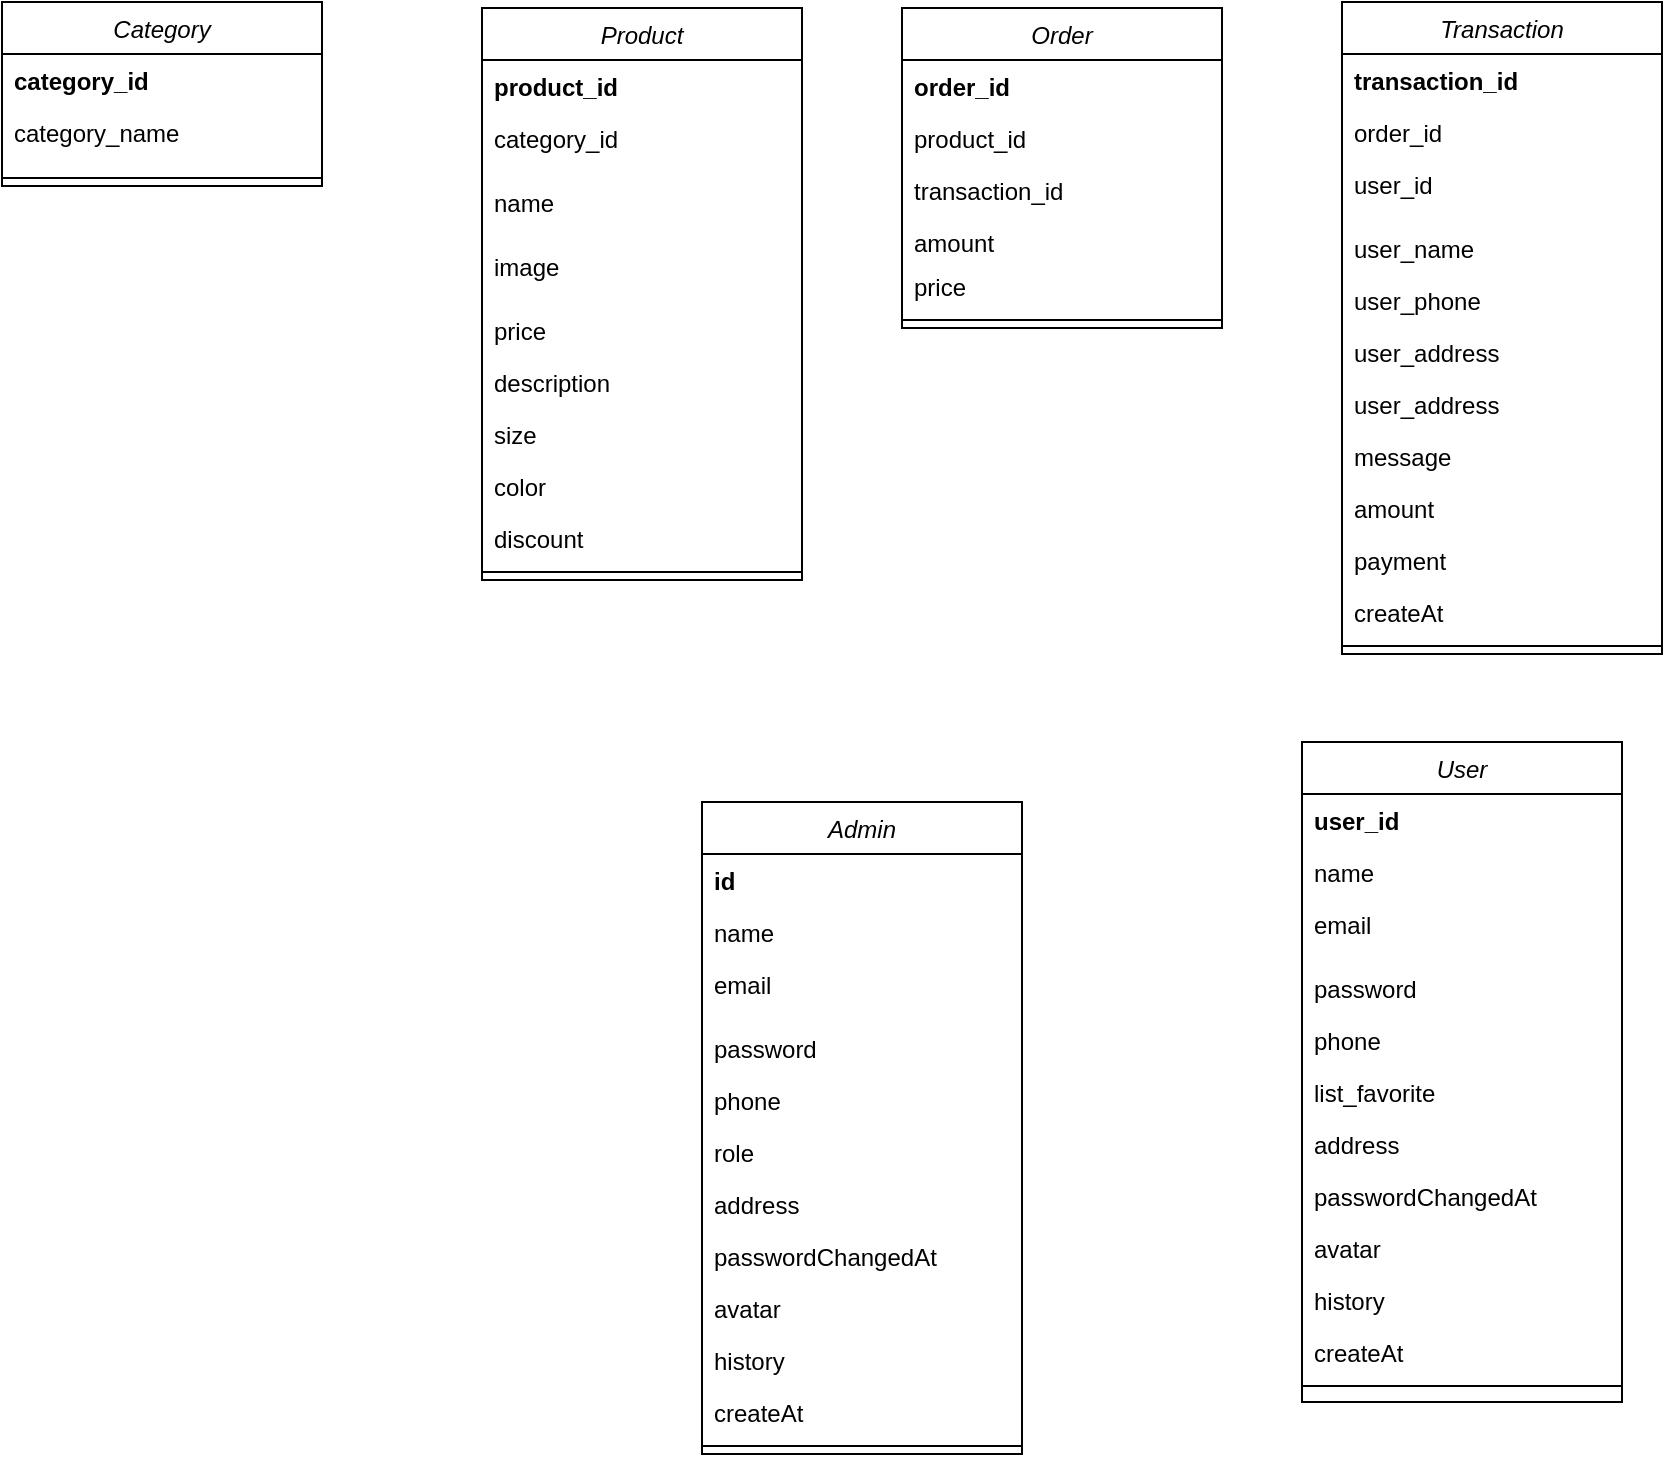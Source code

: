 <mxfile version="22.0.8" type="device">
  <diagram id="C5RBs43oDa-KdzZeNtuy" name="Page-1">
    <mxGraphModel dx="2264" dy="810" grid="1" gridSize="10" guides="1" tooltips="1" connect="1" arrows="1" fold="1" page="1" pageScale="1" pageWidth="827" pageHeight="1169" math="0" shadow="0">
      <root>
        <mxCell id="WIyWlLk6GJQsqaUBKTNV-0" />
        <mxCell id="WIyWlLk6GJQsqaUBKTNV-1" parent="WIyWlLk6GJQsqaUBKTNV-0" />
        <mxCell id="zkfFHV4jXpPFQw0GAbJ--0" value="User" style="swimlane;fontStyle=2;align=center;verticalAlign=top;childLayout=stackLayout;horizontal=1;startSize=26;horizontalStack=0;resizeParent=1;resizeLast=0;collapsible=1;marginBottom=0;rounded=0;shadow=0;strokeWidth=1;" parent="WIyWlLk6GJQsqaUBKTNV-1" vertex="1">
          <mxGeometry x="440" y="490" width="160" height="330" as="geometry">
            <mxRectangle x="230" y="140" width="160" height="26" as="alternateBounds" />
          </mxGeometry>
        </mxCell>
        <mxCell id="zkfFHV4jXpPFQw0GAbJ--1" value="user_id" style="text;align=left;verticalAlign=top;spacingLeft=4;spacingRight=4;overflow=hidden;rotatable=0;points=[[0,0.5],[1,0.5]];portConstraint=eastwest;fontStyle=1" parent="zkfFHV4jXpPFQw0GAbJ--0" vertex="1">
          <mxGeometry y="26" width="160" height="26" as="geometry" />
        </mxCell>
        <mxCell id="zkfFHV4jXpPFQw0GAbJ--2" value="name" style="text;align=left;verticalAlign=top;spacingLeft=4;spacingRight=4;overflow=hidden;rotatable=0;points=[[0,0.5],[1,0.5]];portConstraint=eastwest;rounded=0;shadow=0;html=0;" parent="zkfFHV4jXpPFQw0GAbJ--0" vertex="1">
          <mxGeometry y="52" width="160" height="26" as="geometry" />
        </mxCell>
        <mxCell id="zkfFHV4jXpPFQw0GAbJ--3" value="email" style="text;align=left;verticalAlign=top;spacingLeft=4;spacingRight=4;overflow=hidden;rotatable=0;points=[[0,0.5],[1,0.5]];portConstraint=eastwest;rounded=0;shadow=0;html=0;" parent="zkfFHV4jXpPFQw0GAbJ--0" vertex="1">
          <mxGeometry y="78" width="160" height="32" as="geometry" />
        </mxCell>
        <mxCell id="55eRgbHsshCH0K4_jWMa-0" value="password" style="text;align=left;verticalAlign=top;spacingLeft=4;spacingRight=4;overflow=hidden;rotatable=0;points=[[0,0.5],[1,0.5]];portConstraint=eastwest;rounded=0;shadow=0;html=0;" parent="zkfFHV4jXpPFQw0GAbJ--0" vertex="1">
          <mxGeometry y="110" width="160" height="26" as="geometry" />
        </mxCell>
        <mxCell id="55eRgbHsshCH0K4_jWMa-1" value="phone" style="text;align=left;verticalAlign=top;spacingLeft=4;spacingRight=4;overflow=hidden;rotatable=0;points=[[0,0.5],[1,0.5]];portConstraint=eastwest;rounded=0;shadow=0;html=0;" parent="zkfFHV4jXpPFQw0GAbJ--0" vertex="1">
          <mxGeometry y="136" width="160" height="26" as="geometry" />
        </mxCell>
        <mxCell id="55eRgbHsshCH0K4_jWMa-3" value="list_favorite" style="text;align=left;verticalAlign=top;spacingLeft=4;spacingRight=4;overflow=hidden;rotatable=0;points=[[0,0.5],[1,0.5]];portConstraint=eastwest;rounded=0;shadow=0;html=0;" parent="zkfFHV4jXpPFQw0GAbJ--0" vertex="1">
          <mxGeometry y="162" width="160" height="26" as="geometry" />
        </mxCell>
        <mxCell id="55eRgbHsshCH0K4_jWMa-4" value="address" style="text;align=left;verticalAlign=top;spacingLeft=4;spacingRight=4;overflow=hidden;rotatable=0;points=[[0,0.5],[1,0.5]];portConstraint=eastwest;rounded=0;shadow=0;html=0;" parent="zkfFHV4jXpPFQw0GAbJ--0" vertex="1">
          <mxGeometry y="188" width="160" height="26" as="geometry" />
        </mxCell>
        <mxCell id="55eRgbHsshCH0K4_jWMa-5" value="passwordChangedAt" style="text;align=left;verticalAlign=top;spacingLeft=4;spacingRight=4;overflow=hidden;rotatable=0;points=[[0,0.5],[1,0.5]];portConstraint=eastwest;rounded=0;shadow=0;html=0;" parent="zkfFHV4jXpPFQw0GAbJ--0" vertex="1">
          <mxGeometry y="214" width="160" height="26" as="geometry" />
        </mxCell>
        <mxCell id="55eRgbHsshCH0K4_jWMa-6" value="avatar" style="text;align=left;verticalAlign=top;spacingLeft=4;spacingRight=4;overflow=hidden;rotatable=0;points=[[0,0.5],[1,0.5]];portConstraint=eastwest;rounded=0;shadow=0;html=0;" parent="zkfFHV4jXpPFQw0GAbJ--0" vertex="1">
          <mxGeometry y="240" width="160" height="26" as="geometry" />
        </mxCell>
        <mxCell id="aakiNXGqi2vWoUYFqfuK-27" value="history" style="text;align=left;verticalAlign=top;spacingLeft=4;spacingRight=4;overflow=hidden;rotatable=0;points=[[0,0.5],[1,0.5]];portConstraint=eastwest;rounded=0;shadow=0;html=0;" vertex="1" parent="zkfFHV4jXpPFQw0GAbJ--0">
          <mxGeometry y="266" width="160" height="26" as="geometry" />
        </mxCell>
        <mxCell id="aakiNXGqi2vWoUYFqfuK-63" value="createAt" style="text;align=left;verticalAlign=top;spacingLeft=4;spacingRight=4;overflow=hidden;rotatable=0;points=[[0,0.5],[1,0.5]];portConstraint=eastwest;rounded=0;shadow=0;html=0;" vertex="1" parent="zkfFHV4jXpPFQw0GAbJ--0">
          <mxGeometry y="292" width="160" height="26" as="geometry" />
        </mxCell>
        <mxCell id="zkfFHV4jXpPFQw0GAbJ--4" value="" style="line;html=1;strokeWidth=1;align=left;verticalAlign=middle;spacingTop=-1;spacingLeft=3;spacingRight=3;rotatable=0;labelPosition=right;points=[];portConstraint=eastwest;" parent="zkfFHV4jXpPFQw0GAbJ--0" vertex="1">
          <mxGeometry y="318" width="160" height="8" as="geometry" />
        </mxCell>
        <mxCell id="55eRgbHsshCH0K4_jWMa-7" value="Product" style="swimlane;fontStyle=2;align=center;verticalAlign=top;childLayout=stackLayout;horizontal=1;startSize=26;horizontalStack=0;resizeParent=1;resizeLast=0;collapsible=1;marginBottom=0;rounded=0;shadow=0;strokeWidth=1;" parent="WIyWlLk6GJQsqaUBKTNV-1" vertex="1">
          <mxGeometry x="30" y="123" width="160" height="286" as="geometry">
            <mxRectangle x="230" y="140" width="160" height="26" as="alternateBounds" />
          </mxGeometry>
        </mxCell>
        <mxCell id="55eRgbHsshCH0K4_jWMa-8" value="product_id" style="text;align=left;verticalAlign=top;spacingLeft=4;spacingRight=4;overflow=hidden;rotatable=0;points=[[0,0.5],[1,0.5]];portConstraint=eastwest;fontStyle=1" parent="55eRgbHsshCH0K4_jWMa-7" vertex="1">
          <mxGeometry y="26" width="160" height="26" as="geometry" />
        </mxCell>
        <mxCell id="aakiNXGqi2vWoUYFqfuK-30" value="category_id" style="text;align=left;verticalAlign=top;spacingLeft=4;spacingRight=4;overflow=hidden;rotatable=0;points=[[0,0.5],[1,0.5]];portConstraint=eastwest;rounded=0;shadow=0;html=0;" vertex="1" parent="55eRgbHsshCH0K4_jWMa-7">
          <mxGeometry y="52" width="160" height="32" as="geometry" />
        </mxCell>
        <mxCell id="aakiNXGqi2vWoUYFqfuK-29" value="name" style="text;align=left;verticalAlign=top;spacingLeft=4;spacingRight=4;overflow=hidden;rotatable=0;points=[[0,0.5],[1,0.5]];portConstraint=eastwest;rounded=0;shadow=0;html=0;" vertex="1" parent="55eRgbHsshCH0K4_jWMa-7">
          <mxGeometry y="84" width="160" height="32" as="geometry" />
        </mxCell>
        <mxCell id="55eRgbHsshCH0K4_jWMa-10" value="image" style="text;align=left;verticalAlign=top;spacingLeft=4;spacingRight=4;overflow=hidden;rotatable=0;points=[[0,0.5],[1,0.5]];portConstraint=eastwest;rounded=0;shadow=0;html=0;" parent="55eRgbHsshCH0K4_jWMa-7" vertex="1">
          <mxGeometry y="116" width="160" height="32" as="geometry" />
        </mxCell>
        <mxCell id="55eRgbHsshCH0K4_jWMa-11" value="price" style="text;align=left;verticalAlign=top;spacingLeft=4;spacingRight=4;overflow=hidden;rotatable=0;points=[[0,0.5],[1,0.5]];portConstraint=eastwest;rounded=0;shadow=0;html=0;" parent="55eRgbHsshCH0K4_jWMa-7" vertex="1">
          <mxGeometry y="148" width="160" height="26" as="geometry" />
        </mxCell>
        <mxCell id="55eRgbHsshCH0K4_jWMa-12" value="description" style="text;align=left;verticalAlign=top;spacingLeft=4;spacingRight=4;overflow=hidden;rotatable=0;points=[[0,0.5],[1,0.5]];portConstraint=eastwest;rounded=0;shadow=0;html=0;" parent="55eRgbHsshCH0K4_jWMa-7" vertex="1">
          <mxGeometry y="174" width="160" height="26" as="geometry" />
        </mxCell>
        <mxCell id="55eRgbHsshCH0K4_jWMa-13" value="size" style="text;align=left;verticalAlign=top;spacingLeft=4;spacingRight=4;overflow=hidden;rotatable=0;points=[[0,0.5],[1,0.5]];portConstraint=eastwest;rounded=0;shadow=0;html=0;" parent="55eRgbHsshCH0K4_jWMa-7" vertex="1">
          <mxGeometry y="200" width="160" height="26" as="geometry" />
        </mxCell>
        <mxCell id="55eRgbHsshCH0K4_jWMa-14" value="color" style="text;align=left;verticalAlign=top;spacingLeft=4;spacingRight=4;overflow=hidden;rotatable=0;points=[[0,0.5],[1,0.5]];portConstraint=eastwest;rounded=0;shadow=0;html=0;" parent="55eRgbHsshCH0K4_jWMa-7" vertex="1">
          <mxGeometry y="226" width="160" height="26" as="geometry" />
        </mxCell>
        <mxCell id="aakiNXGqi2vWoUYFqfuK-42" value="discount" style="text;align=left;verticalAlign=top;spacingLeft=4;spacingRight=4;overflow=hidden;rotatable=0;points=[[0,0.5],[1,0.5]];portConstraint=eastwest;rounded=0;shadow=0;html=0;" vertex="1" parent="55eRgbHsshCH0K4_jWMa-7">
          <mxGeometry y="252" width="160" height="26" as="geometry" />
        </mxCell>
        <mxCell id="55eRgbHsshCH0K4_jWMa-18" value="" style="line;html=1;strokeWidth=1;align=left;verticalAlign=middle;spacingTop=-1;spacingLeft=3;spacingRight=3;rotatable=0;labelPosition=right;points=[];portConstraint=eastwest;" parent="55eRgbHsshCH0K4_jWMa-7" vertex="1">
          <mxGeometry y="278" width="160" height="8" as="geometry" />
        </mxCell>
        <mxCell id="aakiNXGqi2vWoUYFqfuK-9" value="Order" style="swimlane;fontStyle=2;align=center;verticalAlign=top;childLayout=stackLayout;horizontal=1;startSize=26;horizontalStack=0;resizeParent=1;resizeLast=0;collapsible=1;marginBottom=0;rounded=0;shadow=0;strokeWidth=1;" vertex="1" parent="WIyWlLk6GJQsqaUBKTNV-1">
          <mxGeometry x="240" y="123" width="160" height="160" as="geometry">
            <mxRectangle x="230" y="140" width="160" height="26" as="alternateBounds" />
          </mxGeometry>
        </mxCell>
        <mxCell id="aakiNXGqi2vWoUYFqfuK-10" value="order_id" style="text;align=left;verticalAlign=top;spacingLeft=4;spacingRight=4;overflow=hidden;rotatable=0;points=[[0,0.5],[1,0.5]];portConstraint=eastwest;fontStyle=1" vertex="1" parent="aakiNXGqi2vWoUYFqfuK-9">
          <mxGeometry y="26" width="160" height="26" as="geometry" />
        </mxCell>
        <mxCell id="aakiNXGqi2vWoUYFqfuK-11" value="product_id" style="text;align=left;verticalAlign=top;spacingLeft=4;spacingRight=4;overflow=hidden;rotatable=0;points=[[0,0.5],[1,0.5]];portConstraint=eastwest;rounded=0;shadow=0;html=0;" vertex="1" parent="aakiNXGqi2vWoUYFqfuK-9">
          <mxGeometry y="52" width="160" height="26" as="geometry" />
        </mxCell>
        <mxCell id="aakiNXGqi2vWoUYFqfuK-48" value="transaction_id" style="text;align=left;verticalAlign=top;spacingLeft=4;spacingRight=4;overflow=hidden;rotatable=0;points=[[0,0.5],[1,0.5]];portConstraint=eastwest;rounded=0;shadow=0;html=0;" vertex="1" parent="aakiNXGqi2vWoUYFqfuK-9">
          <mxGeometry y="78" width="160" height="26" as="geometry" />
        </mxCell>
        <mxCell id="aakiNXGqi2vWoUYFqfuK-12" value="amount" style="text;align=left;verticalAlign=top;spacingLeft=4;spacingRight=4;overflow=hidden;rotatable=0;points=[[0,0.5],[1,0.5]];portConstraint=eastwest;rounded=0;shadow=0;html=0;" vertex="1" parent="aakiNXGqi2vWoUYFqfuK-9">
          <mxGeometry y="104" width="160" height="22" as="geometry" />
        </mxCell>
        <mxCell id="aakiNXGqi2vWoUYFqfuK-13" value="price" style="text;align=left;verticalAlign=top;spacingLeft=4;spacingRight=4;overflow=hidden;rotatable=0;points=[[0,0.5],[1,0.5]];portConstraint=eastwest;rounded=0;shadow=0;html=0;" vertex="1" parent="aakiNXGqi2vWoUYFqfuK-9">
          <mxGeometry y="126" width="160" height="26" as="geometry" />
        </mxCell>
        <mxCell id="aakiNXGqi2vWoUYFqfuK-17" value="" style="line;html=1;strokeWidth=1;align=left;verticalAlign=middle;spacingTop=-1;spacingLeft=3;spacingRight=3;rotatable=0;labelPosition=right;points=[];portConstraint=eastwest;" vertex="1" parent="aakiNXGqi2vWoUYFqfuK-9">
          <mxGeometry y="152" width="160" height="8" as="geometry" />
        </mxCell>
        <mxCell id="aakiNXGqi2vWoUYFqfuK-18" value="Transaction" style="swimlane;fontStyle=2;align=center;verticalAlign=top;childLayout=stackLayout;horizontal=1;startSize=26;horizontalStack=0;resizeParent=1;resizeLast=0;collapsible=1;marginBottom=0;rounded=0;shadow=0;strokeWidth=1;" vertex="1" parent="WIyWlLk6GJQsqaUBKTNV-1">
          <mxGeometry x="460" y="120" width="160" height="326" as="geometry">
            <mxRectangle x="230" y="140" width="160" height="26" as="alternateBounds" />
          </mxGeometry>
        </mxCell>
        <mxCell id="aakiNXGqi2vWoUYFqfuK-19" value="transaction_id" style="text;align=left;verticalAlign=top;spacingLeft=4;spacingRight=4;overflow=hidden;rotatable=0;points=[[0,0.5],[1,0.5]];portConstraint=eastwest;fontStyle=1" vertex="1" parent="aakiNXGqi2vWoUYFqfuK-18">
          <mxGeometry y="26" width="160" height="26" as="geometry" />
        </mxCell>
        <mxCell id="aakiNXGqi2vWoUYFqfuK-20" value="order_id" style="text;align=left;verticalAlign=top;spacingLeft=4;spacingRight=4;overflow=hidden;rotatable=0;points=[[0,0.5],[1,0.5]];portConstraint=eastwest;rounded=0;shadow=0;html=0;" vertex="1" parent="aakiNXGqi2vWoUYFqfuK-18">
          <mxGeometry y="52" width="160" height="26" as="geometry" />
        </mxCell>
        <mxCell id="aakiNXGqi2vWoUYFqfuK-21" value="user_id" style="text;align=left;verticalAlign=top;spacingLeft=4;spacingRight=4;overflow=hidden;rotatable=0;points=[[0,0.5],[1,0.5]];portConstraint=eastwest;rounded=0;shadow=0;html=0;" vertex="1" parent="aakiNXGqi2vWoUYFqfuK-18">
          <mxGeometry y="78" width="160" height="32" as="geometry" />
        </mxCell>
        <mxCell id="aakiNXGqi2vWoUYFqfuK-22" value="user_name" style="text;align=left;verticalAlign=top;spacingLeft=4;spacingRight=4;overflow=hidden;rotatable=0;points=[[0,0.5],[1,0.5]];portConstraint=eastwest;rounded=0;shadow=0;html=0;" vertex="1" parent="aakiNXGqi2vWoUYFqfuK-18">
          <mxGeometry y="110" width="160" height="26" as="geometry" />
        </mxCell>
        <mxCell id="aakiNXGqi2vWoUYFqfuK-23" value="user_phone" style="text;align=left;verticalAlign=top;spacingLeft=4;spacingRight=4;overflow=hidden;rotatable=0;points=[[0,0.5],[1,0.5]];portConstraint=eastwest;rounded=0;shadow=0;html=0;" vertex="1" parent="aakiNXGqi2vWoUYFqfuK-18">
          <mxGeometry y="136" width="160" height="26" as="geometry" />
        </mxCell>
        <mxCell id="aakiNXGqi2vWoUYFqfuK-24" value="user_address" style="text;align=left;verticalAlign=top;spacingLeft=4;spacingRight=4;overflow=hidden;rotatable=0;points=[[0,0.5],[1,0.5]];portConstraint=eastwest;rounded=0;shadow=0;html=0;" vertex="1" parent="aakiNXGqi2vWoUYFqfuK-18">
          <mxGeometry y="162" width="160" height="26" as="geometry" />
        </mxCell>
        <mxCell id="aakiNXGqi2vWoUYFqfuK-43" value="user_address" style="text;align=left;verticalAlign=top;spacingLeft=4;spacingRight=4;overflow=hidden;rotatable=0;points=[[0,0.5],[1,0.5]];portConstraint=eastwest;rounded=0;shadow=0;html=0;" vertex="1" parent="aakiNXGqi2vWoUYFqfuK-18">
          <mxGeometry y="188" width="160" height="26" as="geometry" />
        </mxCell>
        <mxCell id="aakiNXGqi2vWoUYFqfuK-44" value="message" style="text;align=left;verticalAlign=top;spacingLeft=4;spacingRight=4;overflow=hidden;rotatable=0;points=[[0,0.5],[1,0.5]];portConstraint=eastwest;rounded=0;shadow=0;html=0;" vertex="1" parent="aakiNXGqi2vWoUYFqfuK-18">
          <mxGeometry y="214" width="160" height="26" as="geometry" />
        </mxCell>
        <mxCell id="aakiNXGqi2vWoUYFqfuK-45" value="amount" style="text;align=left;verticalAlign=top;spacingLeft=4;spacingRight=4;overflow=hidden;rotatable=0;points=[[0,0.5],[1,0.5]];portConstraint=eastwest;rounded=0;shadow=0;html=0;" vertex="1" parent="aakiNXGqi2vWoUYFqfuK-18">
          <mxGeometry y="240" width="160" height="26" as="geometry" />
        </mxCell>
        <mxCell id="aakiNXGqi2vWoUYFqfuK-46" value="payment" style="text;align=left;verticalAlign=top;spacingLeft=4;spacingRight=4;overflow=hidden;rotatable=0;points=[[0,0.5],[1,0.5]];portConstraint=eastwest;rounded=0;shadow=0;html=0;" vertex="1" parent="aakiNXGqi2vWoUYFqfuK-18">
          <mxGeometry y="266" width="160" height="26" as="geometry" />
        </mxCell>
        <mxCell id="aakiNXGqi2vWoUYFqfuK-47" value="createAt" style="text;align=left;verticalAlign=top;spacingLeft=4;spacingRight=4;overflow=hidden;rotatable=0;points=[[0,0.5],[1,0.5]];portConstraint=eastwest;rounded=0;shadow=0;html=0;" vertex="1" parent="aakiNXGqi2vWoUYFqfuK-18">
          <mxGeometry y="292" width="160" height="26" as="geometry" />
        </mxCell>
        <mxCell id="aakiNXGqi2vWoUYFqfuK-26" value="" style="line;html=1;strokeWidth=1;align=left;verticalAlign=middle;spacingTop=-1;spacingLeft=3;spacingRight=3;rotatable=0;labelPosition=right;points=[];portConstraint=eastwest;" vertex="1" parent="aakiNXGqi2vWoUYFqfuK-18">
          <mxGeometry y="318" width="160" height="8" as="geometry" />
        </mxCell>
        <mxCell id="aakiNXGqi2vWoUYFqfuK-31" value="Category" style="swimlane;fontStyle=2;align=center;verticalAlign=top;childLayout=stackLayout;horizontal=1;startSize=26;horizontalStack=0;resizeParent=1;resizeLast=0;collapsible=1;marginBottom=0;rounded=0;shadow=0;strokeWidth=1;" vertex="1" parent="WIyWlLk6GJQsqaUBKTNV-1">
          <mxGeometry x="-210" y="120" width="160" height="92" as="geometry">
            <mxRectangle x="230" y="140" width="160" height="26" as="alternateBounds" />
          </mxGeometry>
        </mxCell>
        <mxCell id="aakiNXGqi2vWoUYFqfuK-32" value="category_id" style="text;align=left;verticalAlign=top;spacingLeft=4;spacingRight=4;overflow=hidden;rotatable=0;points=[[0,0.5],[1,0.5]];portConstraint=eastwest;fontStyle=1" vertex="1" parent="aakiNXGqi2vWoUYFqfuK-31">
          <mxGeometry y="26" width="160" height="26" as="geometry" />
        </mxCell>
        <mxCell id="aakiNXGqi2vWoUYFqfuK-34" value="category_name" style="text;align=left;verticalAlign=top;spacingLeft=4;spacingRight=4;overflow=hidden;rotatable=0;points=[[0,0.5],[1,0.5]];portConstraint=eastwest;rounded=0;shadow=0;html=0;" vertex="1" parent="aakiNXGqi2vWoUYFqfuK-31">
          <mxGeometry y="52" width="160" height="32" as="geometry" />
        </mxCell>
        <mxCell id="aakiNXGqi2vWoUYFqfuK-40" value="" style="line;html=1;strokeWidth=1;align=left;verticalAlign=middle;spacingTop=-1;spacingLeft=3;spacingRight=3;rotatable=0;labelPosition=right;points=[];portConstraint=eastwest;" vertex="1" parent="aakiNXGqi2vWoUYFqfuK-31">
          <mxGeometry y="84" width="160" height="8" as="geometry" />
        </mxCell>
        <mxCell id="aakiNXGqi2vWoUYFqfuK-49" value="Admin" style="swimlane;fontStyle=2;align=center;verticalAlign=top;childLayout=stackLayout;horizontal=1;startSize=26;horizontalStack=0;resizeParent=1;resizeLast=0;collapsible=1;marginBottom=0;rounded=0;shadow=0;strokeWidth=1;" vertex="1" parent="WIyWlLk6GJQsqaUBKTNV-1">
          <mxGeometry x="140" y="520" width="160" height="326" as="geometry">
            <mxRectangle x="230" y="140" width="160" height="26" as="alternateBounds" />
          </mxGeometry>
        </mxCell>
        <mxCell id="aakiNXGqi2vWoUYFqfuK-50" value="id" style="text;align=left;verticalAlign=top;spacingLeft=4;spacingRight=4;overflow=hidden;rotatable=0;points=[[0,0.5],[1,0.5]];portConstraint=eastwest;fontStyle=1" vertex="1" parent="aakiNXGqi2vWoUYFqfuK-49">
          <mxGeometry y="26" width="160" height="26" as="geometry" />
        </mxCell>
        <mxCell id="aakiNXGqi2vWoUYFqfuK-51" value="name" style="text;align=left;verticalAlign=top;spacingLeft=4;spacingRight=4;overflow=hidden;rotatable=0;points=[[0,0.5],[1,0.5]];portConstraint=eastwest;rounded=0;shadow=0;html=0;" vertex="1" parent="aakiNXGqi2vWoUYFqfuK-49">
          <mxGeometry y="52" width="160" height="26" as="geometry" />
        </mxCell>
        <mxCell id="aakiNXGqi2vWoUYFqfuK-52" value="email" style="text;align=left;verticalAlign=top;spacingLeft=4;spacingRight=4;overflow=hidden;rotatable=0;points=[[0,0.5],[1,0.5]];portConstraint=eastwest;rounded=0;shadow=0;html=0;" vertex="1" parent="aakiNXGqi2vWoUYFqfuK-49">
          <mxGeometry y="78" width="160" height="32" as="geometry" />
        </mxCell>
        <mxCell id="aakiNXGqi2vWoUYFqfuK-53" value="password" style="text;align=left;verticalAlign=top;spacingLeft=4;spacingRight=4;overflow=hidden;rotatable=0;points=[[0,0.5],[1,0.5]];portConstraint=eastwest;rounded=0;shadow=0;html=0;" vertex="1" parent="aakiNXGqi2vWoUYFqfuK-49">
          <mxGeometry y="110" width="160" height="26" as="geometry" />
        </mxCell>
        <mxCell id="aakiNXGqi2vWoUYFqfuK-54" value="phone" style="text;align=left;verticalAlign=top;spacingLeft=4;spacingRight=4;overflow=hidden;rotatable=0;points=[[0,0.5],[1,0.5]];portConstraint=eastwest;rounded=0;shadow=0;html=0;" vertex="1" parent="aakiNXGqi2vWoUYFqfuK-49">
          <mxGeometry y="136" width="160" height="26" as="geometry" />
        </mxCell>
        <mxCell id="aakiNXGqi2vWoUYFqfuK-55" value="role" style="text;align=left;verticalAlign=top;spacingLeft=4;spacingRight=4;overflow=hidden;rotatable=0;points=[[0,0.5],[1,0.5]];portConstraint=eastwest;rounded=0;shadow=0;html=0;" vertex="1" parent="aakiNXGqi2vWoUYFqfuK-49">
          <mxGeometry y="162" width="160" height="26" as="geometry" />
        </mxCell>
        <mxCell id="aakiNXGqi2vWoUYFqfuK-57" value="address" style="text;align=left;verticalAlign=top;spacingLeft=4;spacingRight=4;overflow=hidden;rotatable=0;points=[[0,0.5],[1,0.5]];portConstraint=eastwest;rounded=0;shadow=0;html=0;" vertex="1" parent="aakiNXGqi2vWoUYFqfuK-49">
          <mxGeometry y="188" width="160" height="26" as="geometry" />
        </mxCell>
        <mxCell id="aakiNXGqi2vWoUYFqfuK-58" value="passwordChangedAt" style="text;align=left;verticalAlign=top;spacingLeft=4;spacingRight=4;overflow=hidden;rotatable=0;points=[[0,0.5],[1,0.5]];portConstraint=eastwest;rounded=0;shadow=0;html=0;" vertex="1" parent="aakiNXGqi2vWoUYFqfuK-49">
          <mxGeometry y="214" width="160" height="26" as="geometry" />
        </mxCell>
        <mxCell id="aakiNXGqi2vWoUYFqfuK-59" value="avatar" style="text;align=left;verticalAlign=top;spacingLeft=4;spacingRight=4;overflow=hidden;rotatable=0;points=[[0,0.5],[1,0.5]];portConstraint=eastwest;rounded=0;shadow=0;html=0;" vertex="1" parent="aakiNXGqi2vWoUYFqfuK-49">
          <mxGeometry y="240" width="160" height="26" as="geometry" />
        </mxCell>
        <mxCell id="aakiNXGqi2vWoUYFqfuK-60" value="history" style="text;align=left;verticalAlign=top;spacingLeft=4;spacingRight=4;overflow=hidden;rotatable=0;points=[[0,0.5],[1,0.5]];portConstraint=eastwest;rounded=0;shadow=0;html=0;" vertex="1" parent="aakiNXGqi2vWoUYFqfuK-49">
          <mxGeometry y="266" width="160" height="26" as="geometry" />
        </mxCell>
        <mxCell id="aakiNXGqi2vWoUYFqfuK-62" value="createAt" style="text;align=left;verticalAlign=top;spacingLeft=4;spacingRight=4;overflow=hidden;rotatable=0;points=[[0,0.5],[1,0.5]];portConstraint=eastwest;rounded=0;shadow=0;html=0;" vertex="1" parent="aakiNXGqi2vWoUYFqfuK-49">
          <mxGeometry y="292" width="160" height="26" as="geometry" />
        </mxCell>
        <mxCell id="aakiNXGqi2vWoUYFqfuK-61" value="" style="line;html=1;strokeWidth=1;align=left;verticalAlign=middle;spacingTop=-1;spacingLeft=3;spacingRight=3;rotatable=0;labelPosition=right;points=[];portConstraint=eastwest;" vertex="1" parent="aakiNXGqi2vWoUYFqfuK-49">
          <mxGeometry y="318" width="160" height="8" as="geometry" />
        </mxCell>
      </root>
    </mxGraphModel>
  </diagram>
</mxfile>
